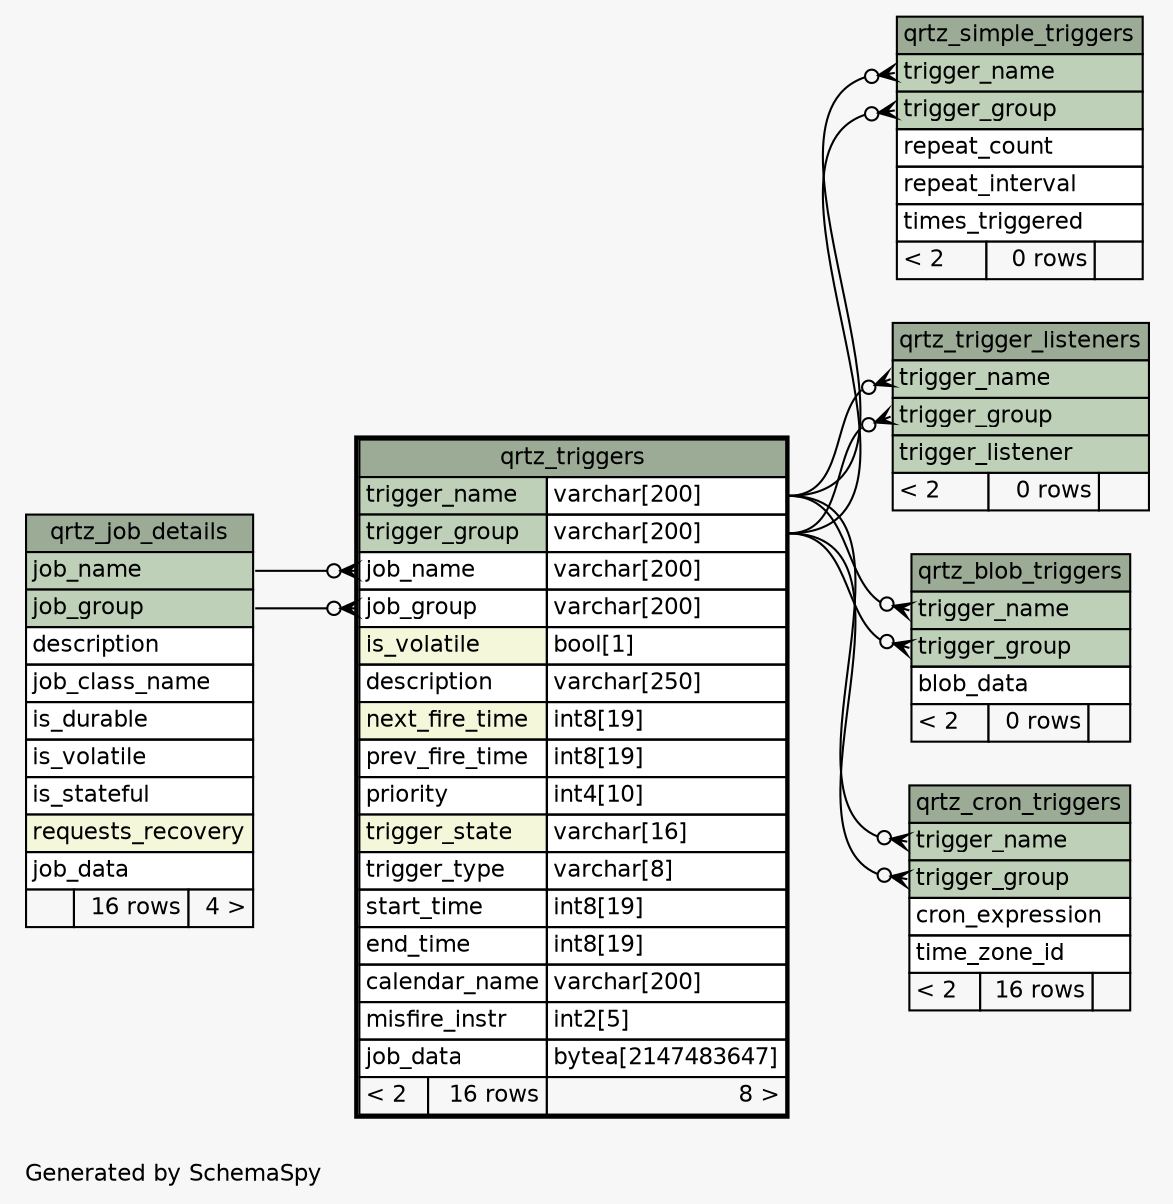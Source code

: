 // dot 2.26.0 on Linux 2.6.32-504.el6.x86_64
// SchemaSpy rev 590
digraph "oneDegreeRelationshipsDiagram" {
  graph [
    rankdir="RL"
    bgcolor="#f7f7f7"
    label="\nGenerated by SchemaSpy"
    labeljust="l"
    nodesep="0.18"
    ranksep="0.46"
    fontname="Helvetica"
    fontsize="11"
  ];
  node [
    fontname="Helvetica"
    fontsize="11"
    shape="plaintext"
  ];
  edge [
    arrowsize="0.8"
  ];
  "qrtz_blob_triggers":"trigger_group":w -> "qrtz_triggers":"trigger_group.type":e [arrowhead=none dir=back arrowtail=crowodot];
  "qrtz_blob_triggers":"trigger_name":w -> "qrtz_triggers":"trigger_name.type":e [arrowhead=none dir=back arrowtail=crowodot];
  "qrtz_cron_triggers":"trigger_group":w -> "qrtz_triggers":"trigger_group.type":e [arrowhead=none dir=back arrowtail=crowodot];
  "qrtz_cron_triggers":"trigger_name":w -> "qrtz_triggers":"trigger_name.type":e [arrowhead=none dir=back arrowtail=crowodot];
  "qrtz_simple_triggers":"trigger_group":w -> "qrtz_triggers":"trigger_group.type":e [arrowhead=none dir=back arrowtail=crowodot];
  "qrtz_simple_triggers":"trigger_name":w -> "qrtz_triggers":"trigger_name.type":e [arrowhead=none dir=back arrowtail=crowodot];
  "qrtz_trigger_listeners":"trigger_group":w -> "qrtz_triggers":"trigger_group.type":e [arrowhead=none dir=back arrowtail=crowodot];
  "qrtz_trigger_listeners":"trigger_name":w -> "qrtz_triggers":"trigger_name.type":e [arrowhead=none dir=back arrowtail=crowodot];
  "qrtz_triggers":"job_group":w -> "qrtz_job_details":"job_group":e [arrowhead=none dir=back arrowtail=crowodot];
  "qrtz_triggers":"job_name":w -> "qrtz_job_details":"job_name":e [arrowhead=none dir=back arrowtail=crowodot];
  "qrtz_blob_triggers" [
    label=<
    <TABLE BORDER="0" CELLBORDER="1" CELLSPACING="0" BGCOLOR="#ffffff">
      <TR><TD COLSPAN="3" BGCOLOR="#9bab96" ALIGN="CENTER">qrtz_blob_triggers</TD></TR>
      <TR><TD PORT="trigger_name" COLSPAN="3" BGCOLOR="#bed1b8" ALIGN="LEFT">trigger_name</TD></TR>
      <TR><TD PORT="trigger_group" COLSPAN="3" BGCOLOR="#bed1b8" ALIGN="LEFT">trigger_group</TD></TR>
      <TR><TD PORT="blob_data" COLSPAN="3" ALIGN="LEFT">blob_data</TD></TR>
      <TR><TD ALIGN="LEFT" BGCOLOR="#f7f7f7">&lt; 2</TD><TD ALIGN="RIGHT" BGCOLOR="#f7f7f7">0 rows</TD><TD ALIGN="RIGHT" BGCOLOR="#f7f7f7">  </TD></TR>
    </TABLE>>
    URL="qrtz_blob_triggers.html"
    tooltip="qrtz_blob_triggers"
  ];
  "qrtz_cron_triggers" [
    label=<
    <TABLE BORDER="0" CELLBORDER="1" CELLSPACING="0" BGCOLOR="#ffffff">
      <TR><TD COLSPAN="3" BGCOLOR="#9bab96" ALIGN="CENTER">qrtz_cron_triggers</TD></TR>
      <TR><TD PORT="trigger_name" COLSPAN="3" BGCOLOR="#bed1b8" ALIGN="LEFT">trigger_name</TD></TR>
      <TR><TD PORT="trigger_group" COLSPAN="3" BGCOLOR="#bed1b8" ALIGN="LEFT">trigger_group</TD></TR>
      <TR><TD PORT="cron_expression" COLSPAN="3" ALIGN="LEFT">cron_expression</TD></TR>
      <TR><TD PORT="time_zone_id" COLSPAN="3" ALIGN="LEFT">time_zone_id</TD></TR>
      <TR><TD ALIGN="LEFT" BGCOLOR="#f7f7f7">&lt; 2</TD><TD ALIGN="RIGHT" BGCOLOR="#f7f7f7">16 rows</TD><TD ALIGN="RIGHT" BGCOLOR="#f7f7f7">  </TD></TR>
    </TABLE>>
    URL="qrtz_cron_triggers.html"
    tooltip="qrtz_cron_triggers"
  ];
  "qrtz_job_details" [
    label=<
    <TABLE BORDER="0" CELLBORDER="1" CELLSPACING="0" BGCOLOR="#ffffff">
      <TR><TD COLSPAN="3" BGCOLOR="#9bab96" ALIGN="CENTER">qrtz_job_details</TD></TR>
      <TR><TD PORT="job_name" COLSPAN="3" BGCOLOR="#bed1b8" ALIGN="LEFT">job_name</TD></TR>
      <TR><TD PORT="job_group" COLSPAN="3" BGCOLOR="#bed1b8" ALIGN="LEFT">job_group</TD></TR>
      <TR><TD PORT="description" COLSPAN="3" ALIGN="LEFT">description</TD></TR>
      <TR><TD PORT="job_class_name" COLSPAN="3" ALIGN="LEFT">job_class_name</TD></TR>
      <TR><TD PORT="is_durable" COLSPAN="3" ALIGN="LEFT">is_durable</TD></TR>
      <TR><TD PORT="is_volatile" COLSPAN="3" ALIGN="LEFT">is_volatile</TD></TR>
      <TR><TD PORT="is_stateful" COLSPAN="3" ALIGN="LEFT">is_stateful</TD></TR>
      <TR><TD PORT="requests_recovery" COLSPAN="3" BGCOLOR="#f4f7da" ALIGN="LEFT">requests_recovery</TD></TR>
      <TR><TD PORT="job_data" COLSPAN="3" ALIGN="LEFT">job_data</TD></TR>
      <TR><TD ALIGN="LEFT" BGCOLOR="#f7f7f7">  </TD><TD ALIGN="RIGHT" BGCOLOR="#f7f7f7">16 rows</TD><TD ALIGN="RIGHT" BGCOLOR="#f7f7f7">4 &gt;</TD></TR>
    </TABLE>>
    URL="qrtz_job_details.html"
    tooltip="qrtz_job_details"
  ];
  "qrtz_simple_triggers" [
    label=<
    <TABLE BORDER="0" CELLBORDER="1" CELLSPACING="0" BGCOLOR="#ffffff">
      <TR><TD COLSPAN="3" BGCOLOR="#9bab96" ALIGN="CENTER">qrtz_simple_triggers</TD></TR>
      <TR><TD PORT="trigger_name" COLSPAN="3" BGCOLOR="#bed1b8" ALIGN="LEFT">trigger_name</TD></TR>
      <TR><TD PORT="trigger_group" COLSPAN="3" BGCOLOR="#bed1b8" ALIGN="LEFT">trigger_group</TD></TR>
      <TR><TD PORT="repeat_count" COLSPAN="3" ALIGN="LEFT">repeat_count</TD></TR>
      <TR><TD PORT="repeat_interval" COLSPAN="3" ALIGN="LEFT">repeat_interval</TD></TR>
      <TR><TD PORT="times_triggered" COLSPAN="3" ALIGN="LEFT">times_triggered</TD></TR>
      <TR><TD ALIGN="LEFT" BGCOLOR="#f7f7f7">&lt; 2</TD><TD ALIGN="RIGHT" BGCOLOR="#f7f7f7">0 rows</TD><TD ALIGN="RIGHT" BGCOLOR="#f7f7f7">  </TD></TR>
    </TABLE>>
    URL="qrtz_simple_triggers.html"
    tooltip="qrtz_simple_triggers"
  ];
  "qrtz_trigger_listeners" [
    label=<
    <TABLE BORDER="0" CELLBORDER="1" CELLSPACING="0" BGCOLOR="#ffffff">
      <TR><TD COLSPAN="3" BGCOLOR="#9bab96" ALIGN="CENTER">qrtz_trigger_listeners</TD></TR>
      <TR><TD PORT="trigger_name" COLSPAN="3" BGCOLOR="#bed1b8" ALIGN="LEFT">trigger_name</TD></TR>
      <TR><TD PORT="trigger_group" COLSPAN="3" BGCOLOR="#bed1b8" ALIGN="LEFT">trigger_group</TD></TR>
      <TR><TD PORT="trigger_listener" COLSPAN="3" BGCOLOR="#bed1b8" ALIGN="LEFT">trigger_listener</TD></TR>
      <TR><TD ALIGN="LEFT" BGCOLOR="#f7f7f7">&lt; 2</TD><TD ALIGN="RIGHT" BGCOLOR="#f7f7f7">0 rows</TD><TD ALIGN="RIGHT" BGCOLOR="#f7f7f7">  </TD></TR>
    </TABLE>>
    URL="qrtz_trigger_listeners.html"
    tooltip="qrtz_trigger_listeners"
  ];
  "qrtz_triggers" [
    label=<
    <TABLE BORDER="2" CELLBORDER="1" CELLSPACING="0" BGCOLOR="#ffffff">
      <TR><TD COLSPAN="3" BGCOLOR="#9bab96" ALIGN="CENTER">qrtz_triggers</TD></TR>
      <TR><TD PORT="trigger_name" COLSPAN="2" BGCOLOR="#bed1b8" ALIGN="LEFT">trigger_name</TD><TD PORT="trigger_name.type" ALIGN="LEFT">varchar[200]</TD></TR>
      <TR><TD PORT="trigger_group" COLSPAN="2" BGCOLOR="#bed1b8" ALIGN="LEFT">trigger_group</TD><TD PORT="trigger_group.type" ALIGN="LEFT">varchar[200]</TD></TR>
      <TR><TD PORT="job_name" COLSPAN="2" ALIGN="LEFT">job_name</TD><TD PORT="job_name.type" ALIGN="LEFT">varchar[200]</TD></TR>
      <TR><TD PORT="job_group" COLSPAN="2" ALIGN="LEFT">job_group</TD><TD PORT="job_group.type" ALIGN="LEFT">varchar[200]</TD></TR>
      <TR><TD PORT="is_volatile" COLSPAN="2" BGCOLOR="#f4f7da" ALIGN="LEFT">is_volatile</TD><TD PORT="is_volatile.type" ALIGN="LEFT">bool[1]</TD></TR>
      <TR><TD PORT="description" COLSPAN="2" ALIGN="LEFT">description</TD><TD PORT="description.type" ALIGN="LEFT">varchar[250]</TD></TR>
      <TR><TD PORT="next_fire_time" COLSPAN="2" BGCOLOR="#f4f7da" ALIGN="LEFT">next_fire_time</TD><TD PORT="next_fire_time.type" ALIGN="LEFT">int8[19]</TD></TR>
      <TR><TD PORT="prev_fire_time" COLSPAN="2" ALIGN="LEFT">prev_fire_time</TD><TD PORT="prev_fire_time.type" ALIGN="LEFT">int8[19]</TD></TR>
      <TR><TD PORT="priority" COLSPAN="2" ALIGN="LEFT">priority</TD><TD PORT="priority.type" ALIGN="LEFT">int4[10]</TD></TR>
      <TR><TD PORT="trigger_state" COLSPAN="2" BGCOLOR="#f4f7da" ALIGN="LEFT">trigger_state</TD><TD PORT="trigger_state.type" ALIGN="LEFT">varchar[16]</TD></TR>
      <TR><TD PORT="trigger_type" COLSPAN="2" ALIGN="LEFT">trigger_type</TD><TD PORT="trigger_type.type" ALIGN="LEFT">varchar[8]</TD></TR>
      <TR><TD PORT="start_time" COLSPAN="2" ALIGN="LEFT">start_time</TD><TD PORT="start_time.type" ALIGN="LEFT">int8[19]</TD></TR>
      <TR><TD PORT="end_time" COLSPAN="2" ALIGN="LEFT">end_time</TD><TD PORT="end_time.type" ALIGN="LEFT">int8[19]</TD></TR>
      <TR><TD PORT="calendar_name" COLSPAN="2" ALIGN="LEFT">calendar_name</TD><TD PORT="calendar_name.type" ALIGN="LEFT">varchar[200]</TD></TR>
      <TR><TD PORT="misfire_instr" COLSPAN="2" ALIGN="LEFT">misfire_instr</TD><TD PORT="misfire_instr.type" ALIGN="LEFT">int2[5]</TD></TR>
      <TR><TD PORT="job_data" COLSPAN="2" ALIGN="LEFT">job_data</TD><TD PORT="job_data.type" ALIGN="LEFT">bytea[2147483647]</TD></TR>
      <TR><TD ALIGN="LEFT" BGCOLOR="#f7f7f7">&lt; 2</TD><TD ALIGN="RIGHT" BGCOLOR="#f7f7f7">16 rows</TD><TD ALIGN="RIGHT" BGCOLOR="#f7f7f7">8 &gt;</TD></TR>
    </TABLE>>
    URL="qrtz_triggers.html"
    tooltip="qrtz_triggers"
  ];
}
